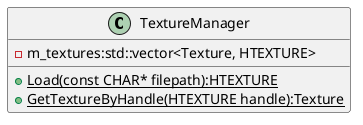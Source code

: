 @startuml Font
class TextureManager{
  -m_textures:std::vector<Texture, HTEXTURE>
  {static} +Load(const CHAR* filepath):HTEXTURE
  {static} +GetTextureByHandle(HTEXTURE handle):Texture
}
@enduml